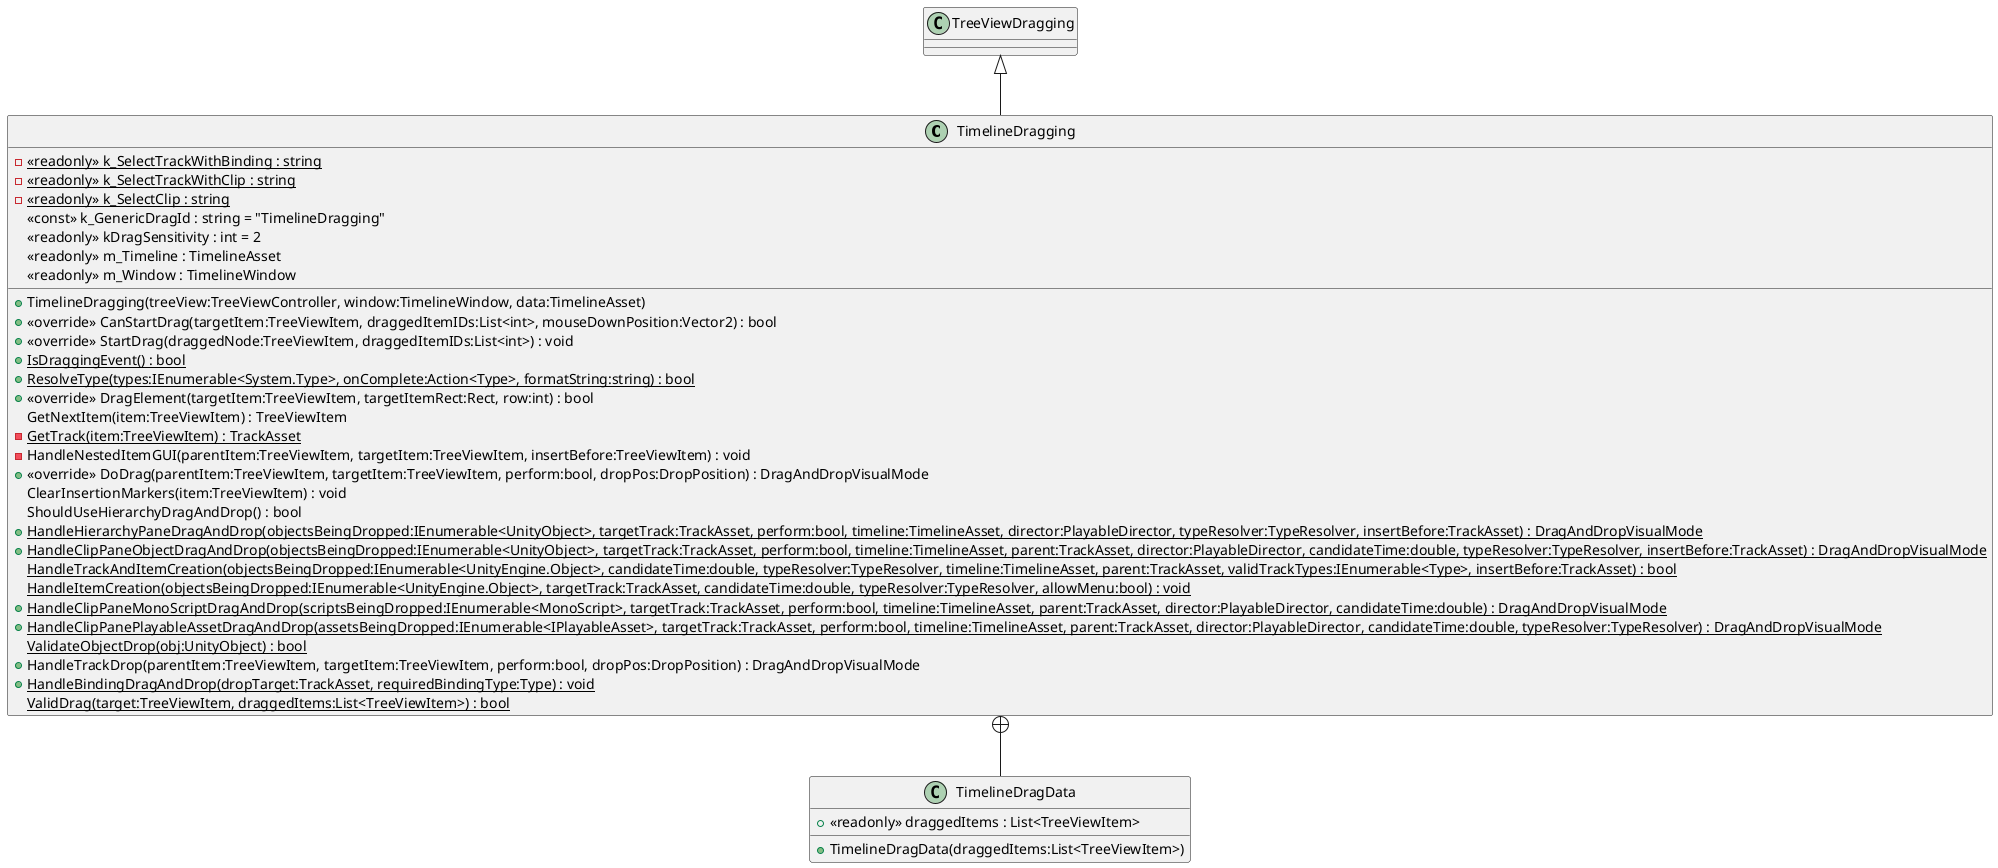 @startuml
class TimelineDragging {
    - {static} <<readonly>> k_SelectTrackWithBinding : string
    - {static} <<readonly>> k_SelectTrackWithClip : string
    - {static} <<readonly>> k_SelectClip : string
    <<const>> k_GenericDragId : string = "TimelineDragging"
    <<readonly>> kDragSensitivity : int = 2
    <<readonly>> m_Timeline : TimelineAsset
    <<readonly>> m_Window : TimelineWindow
    + TimelineDragging(treeView:TreeViewController, window:TimelineWindow, data:TimelineAsset)
    + <<override>> CanStartDrag(targetItem:TreeViewItem, draggedItemIDs:List<int>, mouseDownPosition:Vector2) : bool
    + <<override>> StartDrag(draggedNode:TreeViewItem, draggedItemIDs:List<int>) : void
    + {static} IsDraggingEvent() : bool
    + {static} ResolveType(types:IEnumerable<System.Type>, onComplete:Action<Type>, formatString:string) : bool
    + <<override>> DragElement(targetItem:TreeViewItem, targetItemRect:Rect, row:int) : bool
    GetNextItem(item:TreeViewItem) : TreeViewItem
    - {static} GetTrack(item:TreeViewItem) : TrackAsset
    - HandleNestedItemGUI(parentItem:TreeViewItem, targetItem:TreeViewItem, insertBefore:TreeViewItem) : void
    + <<override>> DoDrag(parentItem:TreeViewItem, targetItem:TreeViewItem, perform:bool, dropPos:DropPosition) : DragAndDropVisualMode
    ClearInsertionMarkers(item:TreeViewItem) : void
    ShouldUseHierarchyDragAndDrop() : bool
    + {static} HandleHierarchyPaneDragAndDrop(objectsBeingDropped:IEnumerable<UnityObject>, targetTrack:TrackAsset, perform:bool, timeline:TimelineAsset, director:PlayableDirector, typeResolver:TypeResolver, insertBefore:TrackAsset) : DragAndDropVisualMode
    + {static} HandleClipPaneObjectDragAndDrop(objectsBeingDropped:IEnumerable<UnityObject>, targetTrack:TrackAsset, perform:bool, timeline:TimelineAsset, parent:TrackAsset, director:PlayableDirector, candidateTime:double, typeResolver:TypeResolver, insertBefore:TrackAsset) : DragAndDropVisualMode
    {static} HandleTrackAndItemCreation(objectsBeingDropped:IEnumerable<UnityEngine.Object>, candidateTime:double, typeResolver:TypeResolver, timeline:TimelineAsset, parent:TrackAsset, validTrackTypes:IEnumerable<Type>, insertBefore:TrackAsset) : bool
    {static} HandleItemCreation(objectsBeingDropped:IEnumerable<UnityEngine.Object>, targetTrack:TrackAsset, candidateTime:double, typeResolver:TypeResolver, allowMenu:bool) : void
    + {static} HandleClipPaneMonoScriptDragAndDrop(scriptsBeingDropped:IEnumerable<MonoScript>, targetTrack:TrackAsset, perform:bool, timeline:TimelineAsset, parent:TrackAsset, director:PlayableDirector, candidateTime:double) : DragAndDropVisualMode
    + {static} HandleClipPanePlayableAssetDragAndDrop(assetsBeingDropped:IEnumerable<IPlayableAsset>, targetTrack:TrackAsset, perform:bool, timeline:TimelineAsset, parent:TrackAsset, director:PlayableDirector, candidateTime:double, typeResolver:TypeResolver) : DragAndDropVisualMode
    {static} ValidateObjectDrop(obj:UnityObject) : bool
    + HandleTrackDrop(parentItem:TreeViewItem, targetItem:TreeViewItem, perform:bool, dropPos:DropPosition) : DragAndDropVisualMode
    + {static} HandleBindingDragAndDrop(dropTarget:TrackAsset, requiredBindingType:Type) : void
    {static} ValidDrag(target:TreeViewItem, draggedItems:List<TreeViewItem>) : bool
}
class TimelineDragData {
    + TimelineDragData(draggedItems:List<TreeViewItem>)
    + <<readonly>> draggedItems : List<TreeViewItem>
}
TreeViewDragging <|-- TimelineDragging
TimelineDragging +-- TimelineDragData
@enduml
